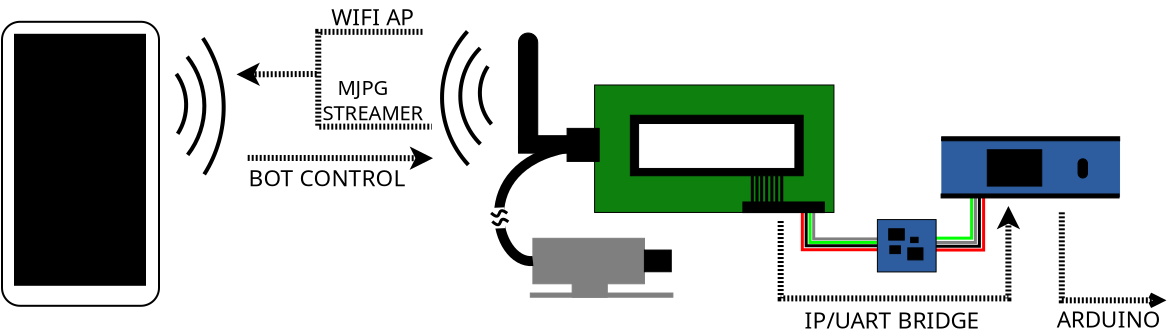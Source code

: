 <?xml version="1.0" encoding="UTF-8"?>
<dia:diagram xmlns:dia="http://www.lysator.liu.se/~alla/dia/">
  <dia:layer name="Background" visible="true" active="true">
    <dia:group>
      <dia:group>
        <dia:object type="Standard - Box" version="0" id="O0">
          <dia:attribute name="obj_pos">
            <dia:point val="5.895,3.934"/>
          </dia:attribute>
          <dia:attribute name="obj_bb">
            <dia:rectangle val="5.845,3.884;13.795,18.184"/>
          </dia:attribute>
          <dia:attribute name="elem_corner">
            <dia:point val="5.895,3.934"/>
          </dia:attribute>
          <dia:attribute name="elem_width">
            <dia:real val="7.85"/>
          </dia:attribute>
          <dia:attribute name="elem_height">
            <dia:real val="14.2"/>
          </dia:attribute>
          <dia:attribute name="border_width">
            <dia:real val="0.1"/>
          </dia:attribute>
          <dia:attribute name="show_background">
            <dia:boolean val="true"/>
          </dia:attribute>
          <dia:attribute name="corner_radius">
            <dia:real val="0.9"/>
          </dia:attribute>
        </dia:object>
        <dia:object type="Standard - Box" version="0" id="O1">
          <dia:attribute name="obj_pos">
            <dia:point val="6.545,4.584"/>
          </dia:attribute>
          <dia:attribute name="obj_bb">
            <dia:rectangle val="6.495,4.534;13.095,17.134"/>
          </dia:attribute>
          <dia:attribute name="elem_corner">
            <dia:point val="6.545,4.584"/>
          </dia:attribute>
          <dia:attribute name="elem_width">
            <dia:real val="6.5"/>
          </dia:attribute>
          <dia:attribute name="elem_height">
            <dia:real val="12.5"/>
          </dia:attribute>
          <dia:attribute name="border_width">
            <dia:real val="0.1"/>
          </dia:attribute>
          <dia:attribute name="inner_color">
            <dia:color val="#000000"/>
          </dia:attribute>
          <dia:attribute name="show_background">
            <dia:boolean val="true"/>
          </dia:attribute>
        </dia:object>
      </dia:group>
      <dia:group>
        <dia:object type="Standard - Arc" version="0" id="O2">
          <dia:attribute name="obj_pos">
            <dia:point val="14.611,6.54"/>
          </dia:attribute>
          <dia:attribute name="obj_bb">
            <dia:rectangle val="14.509,6.437;15.203,9.638"/>
          </dia:attribute>
          <dia:attribute name="conn_endpoints">
            <dia:point val="14.611,6.54"/>
            <dia:point val="14.679,9.536"/>
          </dia:attribute>
          <dia:attribute name="curve_distance">
            <dia:real val="-0.457"/>
          </dia:attribute>
          <dia:attribute name="line_width">
            <dia:real val="0.2"/>
          </dia:attribute>
        </dia:object>
        <dia:object type="Standard - Arc" version="0" id="O3">
          <dia:attribute name="obj_pos">
            <dia:point val="15.154,5.68"/>
          </dia:attribute>
          <dia:attribute name="obj_bb">
            <dia:rectangle val="15.053,5.579;16.114,10.69"/>
          </dia:attribute>
          <dia:attribute name="conn_endpoints">
            <dia:point val="15.154,5.68"/>
            <dia:point val="15.177,10.59"/>
          </dia:attribute>
          <dia:attribute name="curve_distance">
            <dia:real val="-0.848"/>
          </dia:attribute>
          <dia:attribute name="line_width">
            <dia:real val="0.2"/>
          </dia:attribute>
        </dia:object>
        <dia:object type="Standard - Arc" version="0" id="O4">
          <dia:attribute name="obj_pos">
            <dia:point val="15.938,4.752"/>
          </dia:attribute>
          <dia:attribute name="obj_bb">
            <dia:rectangle val="15.837,4.651;17.079,11.664"/>
          </dia:attribute>
          <dia:attribute name="conn_endpoints">
            <dia:point val="15.938,4.752"/>
            <dia:point val="16.006,11.563"/>
          </dia:attribute>
          <dia:attribute name="curve_distance">
            <dia:real val="-1.007"/>
          </dia:attribute>
          <dia:attribute name="line_width">
            <dia:real val="0.2"/>
          </dia:attribute>
        </dia:object>
      </dia:group>
    </dia:group>
    <dia:group>
      <dia:object type="Standard - ZigZagLine" version="1" id="O5">
        <dia:attribute name="obj_pos">
          <dia:point val="46.239,13.538"/>
        </dia:attribute>
        <dia:attribute name="obj_bb">
          <dia:rectangle val="46.164,13.463;49.968,15.04"/>
        </dia:attribute>
        <dia:attribute name="orth_points">
          <dia:point val="46.239,13.538"/>
          <dia:point val="46.297,13.538"/>
          <dia:point val="46.297,14.965"/>
          <dia:point val="49.893,14.965"/>
        </dia:attribute>
        <dia:attribute name="orth_orient">
          <dia:enum val="0"/>
          <dia:enum val="1"/>
          <dia:enum val="0"/>
        </dia:attribute>
        <dia:attribute name="autorouting">
          <dia:boolean val="false"/>
        </dia:attribute>
        <dia:attribute name="line_color">
          <dia:color val="#00ff00"/>
        </dia:attribute>
        <dia:attribute name="line_width">
          <dia:real val="0.15"/>
        </dia:attribute>
      </dia:object>
      <dia:object type="Standard - ZigZagLine" version="1" id="O6">
        <dia:attribute name="obj_pos">
          <dia:point val="45.833,13.131"/>
        </dia:attribute>
        <dia:attribute name="obj_bb">
          <dia:rectangle val="45.758,13.056;49.74,15.207"/>
        </dia:attribute>
        <dia:attribute name="orth_points">
          <dia:point val="45.833,13.131"/>
          <dia:point val="46.104,13.131"/>
          <dia:point val="46.104,15.132"/>
          <dia:point val="49.665,15.132"/>
        </dia:attribute>
        <dia:attribute name="orth_orient">
          <dia:enum val="0"/>
          <dia:enum val="1"/>
          <dia:enum val="0"/>
        </dia:attribute>
        <dia:attribute name="autorouting">
          <dia:boolean val="false"/>
        </dia:attribute>
        <dia:attribute name="line_width">
          <dia:real val="0.15"/>
        </dia:attribute>
      </dia:object>
      <dia:object type="Standard - ZigZagLine" version="1" id="O7">
        <dia:attribute name="obj_pos">
          <dia:point val="45.833,13.131"/>
        </dia:attribute>
        <dia:attribute name="obj_bb">
          <dia:rectangle val="45.758,13.056;49.959,15.406"/>
        </dia:attribute>
        <dia:attribute name="orth_points">
          <dia:point val="45.833,13.131"/>
          <dia:point val="45.911,13.131"/>
          <dia:point val="45.911,15.331"/>
          <dia:point val="49.884,15.331"/>
        </dia:attribute>
        <dia:attribute name="orth_orient">
          <dia:enum val="0"/>
          <dia:enum val="1"/>
          <dia:enum val="0"/>
        </dia:attribute>
        <dia:attribute name="autorouting">
          <dia:boolean val="false"/>
        </dia:attribute>
        <dia:attribute name="line_color">
          <dia:color val="#ff0000"/>
        </dia:attribute>
        <dia:attribute name="line_width">
          <dia:real val="0.15"/>
        </dia:attribute>
      </dia:object>
      <dia:object type="Standard - ZigZagLine" version="1" id="O8">
        <dia:attribute name="obj_pos">
          <dia:point val="45.833,13.131"/>
        </dia:attribute>
        <dia:attribute name="obj_bb">
          <dia:rectangle val="45.758,13.056;49.959,14.866"/>
        </dia:attribute>
        <dia:attribute name="orth_points">
          <dia:point val="45.833,13.131"/>
          <dia:point val="46.48,13.131"/>
          <dia:point val="46.48,14.791"/>
          <dia:point val="49.884,14.791"/>
        </dia:attribute>
        <dia:attribute name="orth_orient">
          <dia:enum val="0"/>
          <dia:enum val="1"/>
          <dia:enum val="0"/>
        </dia:attribute>
        <dia:attribute name="autorouting">
          <dia:boolean val="false"/>
        </dia:attribute>
        <dia:attribute name="line_color">
          <dia:color val="#7f7f7f"/>
        </dia:attribute>
        <dia:attribute name="line_width">
          <dia:real val="0.15"/>
        </dia:attribute>
      </dia:object>
      <dia:object type="Standard - ZigZagLine" version="1" id="O9">
        <dia:attribute name="obj_pos">
          <dia:point val="52.217,14.752"/>
        </dia:attribute>
        <dia:attribute name="obj_bb">
          <dia:rectangle val="52.142,12.453;54.451,14.828"/>
        </dia:attribute>
        <dia:attribute name="orth_points">
          <dia:point val="52.217,14.752"/>
          <dia:point val="54.376,14.752"/>
          <dia:point val="54.376,12.528"/>
        </dia:attribute>
        <dia:attribute name="orth_orient">
          <dia:enum val="0"/>
          <dia:enum val="1"/>
        </dia:attribute>
        <dia:attribute name="autorouting">
          <dia:boolean val="false"/>
        </dia:attribute>
        <dia:attribute name="line_color">
          <dia:color val="#00ff00"/>
        </dia:attribute>
        <dia:attribute name="line_width">
          <dia:real val="0.15"/>
        </dia:attribute>
      </dia:object>
      <dia:object type="Standard - ZigZagLine" version="1" id="O10">
        <dia:attribute name="obj_pos">
          <dia:point val="52.253,14.967"/>
        </dia:attribute>
        <dia:attribute name="obj_bb">
          <dia:rectangle val="52.178,12.474;54.641,15.042"/>
        </dia:attribute>
        <dia:attribute name="orth_points">
          <dia:point val="52.253,14.967"/>
          <dia:point val="54.566,14.967"/>
          <dia:point val="54.566,12.549"/>
        </dia:attribute>
        <dia:attribute name="orth_orient">
          <dia:enum val="0"/>
          <dia:enum val="1"/>
        </dia:attribute>
        <dia:attribute name="autorouting">
          <dia:boolean val="false"/>
        </dia:attribute>
        <dia:attribute name="line_color">
          <dia:color val="#7f7f7f"/>
        </dia:attribute>
        <dia:attribute name="line_width">
          <dia:real val="0.15"/>
        </dia:attribute>
      </dia:object>
      <dia:object type="Standard - ZigZagLine" version="1" id="O11">
        <dia:attribute name="obj_pos">
          <dia:point val="52.263,15.157"/>
        </dia:attribute>
        <dia:attribute name="obj_bb">
          <dia:rectangle val="52.188,12.506;54.84,15.232"/>
        </dia:attribute>
        <dia:attribute name="orth_points">
          <dia:point val="52.263,15.157"/>
          <dia:point val="54.765,15.157"/>
          <dia:point val="54.765,12.581"/>
        </dia:attribute>
        <dia:attribute name="orth_orient">
          <dia:enum val="0"/>
          <dia:enum val="1"/>
        </dia:attribute>
        <dia:attribute name="autorouting">
          <dia:boolean val="false"/>
        </dia:attribute>
        <dia:attribute name="line_width">
          <dia:real val="0.15"/>
        </dia:attribute>
      </dia:object>
      <dia:object type="Standard - ZigZagLine" version="1" id="O12">
        <dia:attribute name="obj_pos">
          <dia:point val="52.274,15.346"/>
        </dia:attribute>
        <dia:attribute name="obj_bb">
          <dia:rectangle val="52.199,12.485;55.051,15.421"/>
        </dia:attribute>
        <dia:attribute name="orth_points">
          <dia:point val="52.274,15.346"/>
          <dia:point val="54.976,15.346"/>
          <dia:point val="54.976,12.56"/>
        </dia:attribute>
        <dia:attribute name="orth_orient">
          <dia:enum val="0"/>
          <dia:enum val="1"/>
        </dia:attribute>
        <dia:attribute name="autorouting">
          <dia:boolean val="false"/>
        </dia:attribute>
        <dia:attribute name="line_color">
          <dia:color val="#ff0000"/>
        </dia:attribute>
        <dia:attribute name="line_width">
          <dia:real val="0.15"/>
        </dia:attribute>
      </dia:object>
      <dia:group>
        <dia:object type="Standard - Box" version="0" id="O13">
          <dia:attribute name="obj_pos">
            <dia:point val="49.665,13.824"/>
          </dia:attribute>
          <dia:attribute name="obj_bb">
            <dia:rectangle val="49.64,13.799;52.626,16.466"/>
          </dia:attribute>
          <dia:attribute name="elem_corner">
            <dia:point val="49.665,13.824"/>
          </dia:attribute>
          <dia:attribute name="elem_width">
            <dia:real val="2.935"/>
          </dia:attribute>
          <dia:attribute name="elem_height">
            <dia:real val="2.617"/>
          </dia:attribute>
          <dia:attribute name="border_width">
            <dia:real val="0.05"/>
          </dia:attribute>
          <dia:attribute name="inner_color">
            <dia:color val="#2d5d9e"/>
          </dia:attribute>
          <dia:attribute name="show_background">
            <dia:boolean val="true"/>
          </dia:attribute>
        </dia:object>
        <dia:object type="Standard - Box" version="0" id="O14">
          <dia:attribute name="obj_pos">
            <dia:point val="50.231,14.283"/>
          </dia:attribute>
          <dia:attribute name="obj_bb">
            <dia:rectangle val="50.206,14.258;51.034,14.874"/>
          </dia:attribute>
          <dia:attribute name="elem_corner">
            <dia:point val="50.231,14.283"/>
          </dia:attribute>
          <dia:attribute name="elem_width">
            <dia:real val="0.778"/>
          </dia:attribute>
          <dia:attribute name="elem_height">
            <dia:real val="0.566"/>
          </dia:attribute>
          <dia:attribute name="border_width">
            <dia:real val="0.05"/>
          </dia:attribute>
          <dia:attribute name="inner_color">
            <dia:color val="#000000"/>
          </dia:attribute>
          <dia:attribute name="show_background">
            <dia:boolean val="true"/>
          </dia:attribute>
        </dia:object>
        <dia:object type="Standard - Box" version="0" id="O15">
          <dia:attribute name="obj_pos">
            <dia:point val="50.288,15.136"/>
          </dia:attribute>
          <dia:attribute name="obj_bb">
            <dia:rectangle val="50.263,15.111;50.844,15.55"/>
          </dia:attribute>
          <dia:attribute name="elem_corner">
            <dia:point val="50.288,15.136"/>
          </dia:attribute>
          <dia:attribute name="elem_width">
            <dia:real val="0.53"/>
          </dia:attribute>
          <dia:attribute name="elem_height">
            <dia:real val="0.389"/>
          </dia:attribute>
          <dia:attribute name="border_width">
            <dia:real val="0.05"/>
          </dia:attribute>
          <dia:attribute name="inner_color">
            <dia:color val="#000000"/>
          </dia:attribute>
          <dia:attribute name="show_background">
            <dia:boolean val="true"/>
          </dia:attribute>
        </dia:object>
        <dia:object type="Standard - Box" version="0" id="O16">
          <dia:attribute name="obj_pos">
            <dia:point val="51.328,14.708"/>
          </dia:attribute>
          <dia:attribute name="obj_bb">
            <dia:rectangle val="51.303,14.683;51.724,14.998"/>
          </dia:attribute>
          <dia:attribute name="elem_corner">
            <dia:point val="51.328,14.708"/>
          </dia:attribute>
          <dia:attribute name="elem_width">
            <dia:real val="0.372"/>
          </dia:attribute>
          <dia:attribute name="elem_height">
            <dia:real val="0.265"/>
          </dia:attribute>
          <dia:attribute name="border_width">
            <dia:real val="0.05"/>
          </dia:attribute>
          <dia:attribute name="inner_color">
            <dia:color val="#000000"/>
          </dia:attribute>
          <dia:attribute name="show_background">
            <dia:boolean val="true"/>
          </dia:attribute>
        </dia:object>
        <dia:object type="Standard - Box" version="0" id="O17">
          <dia:attribute name="obj_pos">
            <dia:point val="51.186,15.238"/>
          </dia:attribute>
          <dia:attribute name="obj_bb">
            <dia:rectangle val="51.161,15.213;51.968,15.864"/>
          </dia:attribute>
          <dia:attribute name="elem_corner">
            <dia:point val="51.186,15.238"/>
          </dia:attribute>
          <dia:attribute name="elem_width">
            <dia:real val="0.757"/>
          </dia:attribute>
          <dia:attribute name="elem_height">
            <dia:real val="0.601"/>
          </dia:attribute>
          <dia:attribute name="border_width">
            <dia:real val="0.05"/>
          </dia:attribute>
          <dia:attribute name="inner_color">
            <dia:color val="#000000"/>
          </dia:attribute>
          <dia:attribute name="show_background">
            <dia:boolean val="true"/>
          </dia:attribute>
        </dia:object>
      </dia:group>
    </dia:group>
    <dia:group>
      <dia:object type="Standard - Box" version="0" id="O18">
        <dia:attribute name="obj_pos">
          <dia:point val="52.889,9.813"/>
        </dia:attribute>
        <dia:attribute name="obj_bb">
          <dia:rectangle val="52.864,9.788;61.797,12.691"/>
        </dia:attribute>
        <dia:attribute name="elem_corner">
          <dia:point val="52.889,9.813"/>
        </dia:attribute>
        <dia:attribute name="elem_width">
          <dia:real val="8.883"/>
        </dia:attribute>
        <dia:attribute name="elem_height">
          <dia:real val="2.853"/>
        </dia:attribute>
        <dia:attribute name="border_width">
          <dia:real val="0.05"/>
        </dia:attribute>
        <dia:attribute name="border_color">
          <dia:color val="#2d5d9e"/>
        </dia:attribute>
        <dia:attribute name="inner_color">
          <dia:color val="#2d5d9e"/>
        </dia:attribute>
        <dia:attribute name="show_background">
          <dia:boolean val="true"/>
        </dia:attribute>
      </dia:object>
      <dia:object type="Standard - Box" version="0" id="O19">
        <dia:attribute name="obj_pos">
          <dia:point val="55.159,10.332"/>
        </dia:attribute>
        <dia:attribute name="obj_bb">
          <dia:rectangle val="55.134,10.307;57.907,12.173"/>
        </dia:attribute>
        <dia:attribute name="elem_corner">
          <dia:point val="55.159,10.332"/>
        </dia:attribute>
        <dia:attribute name="elem_width">
          <dia:real val="2.723"/>
        </dia:attribute>
        <dia:attribute name="elem_height">
          <dia:real val="1.816"/>
        </dia:attribute>
        <dia:attribute name="border_width">
          <dia:real val="0.05"/>
        </dia:attribute>
        <dia:attribute name="inner_color">
          <dia:color val="#000000"/>
        </dia:attribute>
        <dia:attribute name="show_background">
          <dia:boolean val="true"/>
        </dia:attribute>
      </dia:object>
      <dia:object type="Standard - Box" version="0" id="O20">
        <dia:attribute name="obj_pos">
          <dia:point val="59.697,10.786"/>
        </dia:attribute>
        <dia:attribute name="obj_bb">
          <dia:rectangle val="59.672,10.761;60.195,11.77"/>
        </dia:attribute>
        <dia:attribute name="elem_corner">
          <dia:point val="59.697,10.786"/>
        </dia:attribute>
        <dia:attribute name="elem_width">
          <dia:real val="0.472"/>
        </dia:attribute>
        <dia:attribute name="elem_height">
          <dia:real val="0.959"/>
        </dia:attribute>
        <dia:attribute name="border_width">
          <dia:real val="0.05"/>
        </dia:attribute>
        <dia:attribute name="inner_color">
          <dia:color val="#000000"/>
        </dia:attribute>
        <dia:attribute name="show_background">
          <dia:boolean val="true"/>
        </dia:attribute>
        <dia:attribute name="corner_radius">
          <dia:real val="1"/>
        </dia:attribute>
      </dia:object>
      <dia:object type="Standard - Box" version="0" id="O21">
        <dia:attribute name="obj_pos">
          <dia:point val="52.878,9.684"/>
        </dia:attribute>
        <dia:attribute name="obj_bb">
          <dia:rectangle val="52.853,9.659;61.803,9.908"/>
        </dia:attribute>
        <dia:attribute name="elem_corner">
          <dia:point val="52.878,9.684"/>
        </dia:attribute>
        <dia:attribute name="elem_width">
          <dia:real val="8.9"/>
        </dia:attribute>
        <dia:attribute name="elem_height">
          <dia:real val="0.199"/>
        </dia:attribute>
        <dia:attribute name="border_width">
          <dia:real val="0.05"/>
        </dia:attribute>
        <dia:attribute name="inner_color">
          <dia:color val="#000000"/>
        </dia:attribute>
        <dia:attribute name="show_background">
          <dia:boolean val="true"/>
        </dia:attribute>
      </dia:object>
      <dia:object type="Standard - Box" version="0" id="O22">
        <dia:attribute name="obj_pos">
          <dia:point val="52.85,12.543"/>
        </dia:attribute>
        <dia:attribute name="obj_bb">
          <dia:rectangle val="52.825,12.518;61.775,12.767"/>
        </dia:attribute>
        <dia:attribute name="elem_corner">
          <dia:point val="52.85,12.543"/>
        </dia:attribute>
        <dia:attribute name="elem_width">
          <dia:real val="8.9"/>
        </dia:attribute>
        <dia:attribute name="elem_height">
          <dia:real val="0.199"/>
        </dia:attribute>
        <dia:attribute name="border_width">
          <dia:real val="0.05"/>
        </dia:attribute>
        <dia:attribute name="inner_color">
          <dia:color val="#000000"/>
        </dia:attribute>
        <dia:attribute name="show_background">
          <dia:boolean val="true"/>
        </dia:attribute>
      </dia:object>
    </dia:group>
    <dia:group>
      <dia:object type="Standard - Arc" version="0" id="O23">
        <dia:attribute name="obj_pos">
          <dia:point val="30.191,6.16"/>
        </dia:attribute>
        <dia:attribute name="obj_bb">
          <dia:rectangle val="29.688,6.054;30.475,9.16"/>
        </dia:attribute>
        <dia:attribute name="conn_endpoints">
          <dia:point val="30.191,6.16"/>
          <dia:point val="30.369,9.054"/>
        </dia:attribute>
        <dia:attribute name="curve_distance">
          <dia:real val="0.488"/>
        </dia:attribute>
        <dia:attribute name="line_width">
          <dia:real val="0.2"/>
        </dia:attribute>
      </dia:object>
      <dia:object type="Standard - Arc" version="0" id="O24">
        <dia:attribute name="obj_pos">
          <dia:point val="29.804,5.249"/>
        </dia:attribute>
        <dia:attribute name="obj_bb">
          <dia:rectangle val="28.71,5.149;29.916,10.148"/>
        </dia:attribute>
        <dia:attribute name="conn_endpoints">
          <dia:point val="29.804,5.249"/>
          <dia:point val="29.816,10.048"/>
        </dia:attribute>
        <dia:attribute name="curve_distance">
          <dia:real val="1"/>
        </dia:attribute>
        <dia:attribute name="line_width">
          <dia:real val="0.2"/>
        </dia:attribute>
      </dia:object>
      <dia:object type="Standard - Arc" version="0" id="O25">
        <dia:attribute name="obj_pos">
          <dia:point val="29.167,4.414"/>
        </dia:attribute>
        <dia:attribute name="obj_bb">
          <dia:rectangle val="27.797,4.314;29.312,11.188"/>
        </dia:attribute>
        <dia:attribute name="conn_endpoints">
          <dia:point val="29.167,4.414"/>
          <dia:point val="29.212,11.088"/>
        </dia:attribute>
        <dia:attribute name="curve_distance">
          <dia:real val="1.292"/>
        </dia:attribute>
        <dia:attribute name="line_width">
          <dia:real val="0.2"/>
        </dia:attribute>
      </dia:object>
    </dia:group>
    <dia:object type="Standard - Text" version="1" id="O26">
      <dia:attribute name="obj_pos">
        <dia:point val="46.022,19.275"/>
      </dia:attribute>
      <dia:attribute name="obj_bb">
        <dia:rectangle val="46.022,18.225;55.117,19.542"/>
      </dia:attribute>
      <dia:attribute name="text">
        <dia:composite type="text">
          <dia:attribute name="string">
            <dia:string>#IP/UART BRIDGE#</dia:string>
          </dia:attribute>
          <dia:attribute name="font">
            <dia:font family="sans" style="0" name="Helvetica"/>
          </dia:attribute>
          <dia:attribute name="height">
            <dia:real val="1.411"/>
          </dia:attribute>
          <dia:attribute name="pos">
            <dia:point val="46.022,19.275"/>
          </dia:attribute>
          <dia:attribute name="color">
            <dia:color val="#000000"/>
          </dia:attribute>
          <dia:attribute name="alignment">
            <dia:enum val="0"/>
          </dia:attribute>
        </dia:composite>
      </dia:attribute>
      <dia:attribute name="valign">
        <dia:enum val="3"/>
      </dia:attribute>
    </dia:object>
    <dia:object type="Standard - ZigZagLine" version="1" id="O27">
      <dia:attribute name="obj_pos">
        <dia:point val="44.828,13.896"/>
      </dia:attribute>
      <dia:attribute name="obj_bb">
        <dia:rectangle val="44.678,12.809;56.8,17.914"/>
      </dia:attribute>
      <dia:attribute name="orth_points">
        <dia:point val="44.828,13.896"/>
        <dia:point val="44.828,17.764"/>
        <dia:point val="56.215,17.764"/>
        <dia:point val="56.215,13.144"/>
      </dia:attribute>
      <dia:attribute name="orth_orient">
        <dia:enum val="1"/>
        <dia:enum val="0"/>
        <dia:enum val="1"/>
      </dia:attribute>
      <dia:attribute name="autorouting">
        <dia:boolean val="false"/>
      </dia:attribute>
      <dia:attribute name="line_width">
        <dia:real val="0.3"/>
      </dia:attribute>
      <dia:attribute name="line_style">
        <dia:enum val="1"/>
      </dia:attribute>
      <dia:attribute name="end_arrow">
        <dia:enum val="22"/>
      </dia:attribute>
      <dia:attribute name="end_arrow_length">
        <dia:real val="0.5"/>
      </dia:attribute>
      <dia:attribute name="end_arrow_width">
        <dia:real val="0.5"/>
      </dia:attribute>
      <dia:attribute name="dashlength">
        <dia:real val="0.1"/>
      </dia:attribute>
    </dia:object>
    <dia:object type="Standard - Text" version="1" id="O28">
      <dia:attribute name="obj_pos">
        <dia:point val="21.914,7.593"/>
      </dia:attribute>
      <dia:attribute name="obj_bb">
        <dia:rectangle val="21.914,6.65;27.756,9.099"/>
      </dia:attribute>
      <dia:attribute name="text">
        <dia:composite type="text">
          <dia:attribute name="string">
            <dia:string>#   MJPG
STREAMER #</dia:string>
          </dia:attribute>
          <dia:attribute name="font">
            <dia:font family="sans" style="0" name="Helvetica"/>
          </dia:attribute>
          <dia:attribute name="height">
            <dia:real val="1.266"/>
          </dia:attribute>
          <dia:attribute name="pos">
            <dia:point val="21.914,7.593"/>
          </dia:attribute>
          <dia:attribute name="color">
            <dia:color val="#000000"/>
          </dia:attribute>
          <dia:attribute name="alignment">
            <dia:enum val="0"/>
          </dia:attribute>
        </dia:composite>
      </dia:attribute>
      <dia:attribute name="valign">
        <dia:enum val="3"/>
      </dia:attribute>
    </dia:object>
    <dia:object type="Standard - Text" version="1" id="O29">
      <dia:attribute name="obj_pos">
        <dia:point val="55.033,3.315"/>
      </dia:attribute>
      <dia:attribute name="obj_bb">
        <dia:rectangle val="55.033,2.72;55.033,3.467"/>
      </dia:attribute>
      <dia:attribute name="text">
        <dia:composite type="text">
          <dia:attribute name="string">
            <dia:string>##</dia:string>
          </dia:attribute>
          <dia:attribute name="font">
            <dia:font family="sans" style="0" name="Helvetica"/>
          </dia:attribute>
          <dia:attribute name="height">
            <dia:real val="0.8"/>
          </dia:attribute>
          <dia:attribute name="pos">
            <dia:point val="55.033,3.315"/>
          </dia:attribute>
          <dia:attribute name="color">
            <dia:color val="#000000"/>
          </dia:attribute>
          <dia:attribute name="alignment">
            <dia:enum val="0"/>
          </dia:attribute>
        </dia:composite>
      </dia:attribute>
      <dia:attribute name="valign">
        <dia:enum val="3"/>
      </dia:attribute>
    </dia:object>
    <dia:object type="Standard - Line" version="0" id="O30">
      <dia:attribute name="obj_pos">
        <dia:point val="18.18,10.741"/>
      </dia:attribute>
      <dia:attribute name="obj_bb">
        <dia:rectangle val="18.03,10.168;27.781,11.339"/>
      </dia:attribute>
      <dia:attribute name="conn_endpoints">
        <dia:point val="18.18,10.741"/>
        <dia:point val="27.446,10.755"/>
      </dia:attribute>
      <dia:attribute name="numcp">
        <dia:int val="1"/>
      </dia:attribute>
      <dia:attribute name="line_width">
        <dia:real val="0.3"/>
      </dia:attribute>
      <dia:attribute name="line_style">
        <dia:enum val="1"/>
      </dia:attribute>
      <dia:attribute name="end_arrow">
        <dia:enum val="22"/>
      </dia:attribute>
      <dia:attribute name="end_arrow_length">
        <dia:real val="0.5"/>
      </dia:attribute>
      <dia:attribute name="end_arrow_width">
        <dia:real val="0.5"/>
      </dia:attribute>
      <dia:attribute name="dashlength">
        <dia:real val="0.1"/>
      </dia:attribute>
    </dia:object>
    <dia:object type="Standard - Text" version="1" id="O31">
      <dia:attribute name="obj_pos">
        <dia:point val="18.224,12.157"/>
      </dia:attribute>
      <dia:attribute name="obj_bb">
        <dia:rectangle val="18.224,11.107;26.429,12.424"/>
      </dia:attribute>
      <dia:attribute name="text">
        <dia:composite type="text">
          <dia:attribute name="string">
            <dia:string>#BOT CONTROL#</dia:string>
          </dia:attribute>
          <dia:attribute name="font">
            <dia:font family="sans" style="0" name="Helvetica"/>
          </dia:attribute>
          <dia:attribute name="height">
            <dia:real val="1.411"/>
          </dia:attribute>
          <dia:attribute name="pos">
            <dia:point val="18.224,12.157"/>
          </dia:attribute>
          <dia:attribute name="color">
            <dia:color val="#000000"/>
          </dia:attribute>
          <dia:attribute name="alignment">
            <dia:enum val="0"/>
          </dia:attribute>
        </dia:composite>
      </dia:attribute>
      <dia:attribute name="valign">
        <dia:enum val="3"/>
      </dia:attribute>
    </dia:object>
    <dia:object type="Standard - Text" version="1" id="O32">
      <dia:attribute name="obj_pos">
        <dia:point val="22.362,4.102"/>
      </dia:attribute>
      <dia:attribute name="obj_bb">
        <dia:rectangle val="22.362,3.052;26.964,4.37"/>
      </dia:attribute>
      <dia:attribute name="text">
        <dia:composite type="text">
          <dia:attribute name="string">
            <dia:string>#WIFI AP #</dia:string>
          </dia:attribute>
          <dia:attribute name="font">
            <dia:font family="sans" style="0" name="Helvetica"/>
          </dia:attribute>
          <dia:attribute name="height">
            <dia:real val="1.411"/>
          </dia:attribute>
          <dia:attribute name="pos">
            <dia:point val="22.362,4.102"/>
          </dia:attribute>
          <dia:attribute name="color">
            <dia:color val="#000000"/>
          </dia:attribute>
          <dia:attribute name="alignment">
            <dia:enum val="0"/>
          </dia:attribute>
        </dia:composite>
      </dia:attribute>
      <dia:attribute name="valign">
        <dia:enum val="3"/>
      </dia:attribute>
    </dia:object>
    <dia:object type="Standard - Line" version="0" id="O33">
      <dia:attribute name="obj_pos">
        <dia:point val="17.62,6.564"/>
      </dia:attribute>
      <dia:attribute name="obj_bb">
        <dia:rectangle val="17.469,5.973;21.797,7.143"/>
      </dia:attribute>
      <dia:attribute name="conn_endpoints">
        <dia:point val="17.62,6.564"/>
        <dia:point val="21.646,6.544"/>
      </dia:attribute>
      <dia:attribute name="numcp">
        <dia:int val="1"/>
      </dia:attribute>
      <dia:attribute name="line_width">
        <dia:real val="0.3"/>
      </dia:attribute>
      <dia:attribute name="line_style">
        <dia:enum val="1"/>
      </dia:attribute>
      <dia:attribute name="start_arrow">
        <dia:enum val="22"/>
      </dia:attribute>
      <dia:attribute name="start_arrow_length">
        <dia:real val="0.5"/>
      </dia:attribute>
      <dia:attribute name="start_arrow_width">
        <dia:real val="0.5"/>
      </dia:attribute>
      <dia:attribute name="dashlength">
        <dia:real val="0.1"/>
      </dia:attribute>
    </dia:object>
    <dia:object type="Standard - ZigZagLine" version="1" id="O34">
      <dia:attribute name="obj_pos">
        <dia:point val="26.919,4.438"/>
      </dia:attribute>
      <dia:attribute name="obj_bb">
        <dia:rectangle val="21.558,4.288;27.543,9.326"/>
      </dia:attribute>
      <dia:attribute name="orth_points">
        <dia:point val="26.919,4.438"/>
        <dia:point val="21.708,4.438"/>
        <dia:point val="21.708,9.176"/>
        <dia:point val="27.393,9.176"/>
      </dia:attribute>
      <dia:attribute name="orth_orient">
        <dia:enum val="0"/>
        <dia:enum val="1"/>
        <dia:enum val="0"/>
      </dia:attribute>
      <dia:attribute name="autorouting">
        <dia:boolean val="false"/>
      </dia:attribute>
      <dia:attribute name="line_width">
        <dia:real val="0.3"/>
      </dia:attribute>
      <dia:attribute name="line_style">
        <dia:enum val="1"/>
      </dia:attribute>
      <dia:attribute name="dashlength">
        <dia:real val="0.1"/>
      </dia:attribute>
    </dia:object>
    <dia:object type="Standard - ZigZagLine" version="1" id="O35">
      <dia:attribute name="obj_pos">
        <dia:point val="58.885,13.461"/>
      </dia:attribute>
      <dia:attribute name="obj_bb">
        <dia:rectangle val="58.735,13.311;64.453,18.354"/>
      </dia:attribute>
      <dia:attribute name="orth_points">
        <dia:point val="58.885,13.461"/>
        <dia:point val="58.885,17.861"/>
        <dia:point val="64.118,17.861"/>
      </dia:attribute>
      <dia:attribute name="orth_orient">
        <dia:enum val="1"/>
        <dia:enum val="0"/>
      </dia:attribute>
      <dia:attribute name="autorouting">
        <dia:boolean val="false"/>
      </dia:attribute>
      <dia:attribute name="line_width">
        <dia:real val="0.3"/>
      </dia:attribute>
      <dia:attribute name="line_style">
        <dia:enum val="1"/>
      </dia:attribute>
      <dia:attribute name="end_arrow">
        <dia:enum val="1"/>
      </dia:attribute>
      <dia:attribute name="end_arrow_length">
        <dia:real val="0.5"/>
      </dia:attribute>
      <dia:attribute name="end_arrow_width">
        <dia:real val="0.5"/>
      </dia:attribute>
      <dia:attribute name="dashlength">
        <dia:real val="0.1"/>
      </dia:attribute>
    </dia:object>
    <dia:object type="Standard - Text" version="1" id="O36">
      <dia:attribute name="obj_pos">
        <dia:point val="58.63,19.221"/>
      </dia:attribute>
      <dia:attribute name="obj_bb">
        <dia:rectangle val="58.63,18.171;64.309,19.488"/>
      </dia:attribute>
      <dia:attribute name="text">
        <dia:composite type="text">
          <dia:attribute name="string">
            <dia:string>#ARDUINO #</dia:string>
          </dia:attribute>
          <dia:attribute name="font">
            <dia:font family="sans" style="0" name="Helvetica"/>
          </dia:attribute>
          <dia:attribute name="height">
            <dia:real val="1.411"/>
          </dia:attribute>
          <dia:attribute name="pos">
            <dia:point val="58.63,19.221"/>
          </dia:attribute>
          <dia:attribute name="color">
            <dia:color val="#000000"/>
          </dia:attribute>
          <dia:attribute name="alignment">
            <dia:enum val="0"/>
          </dia:attribute>
        </dia:composite>
      </dia:attribute>
      <dia:attribute name="valign">
        <dia:enum val="3"/>
      </dia:attribute>
    </dia:object>
    <dia:group>
      <dia:group>
        <dia:object type="Standard - Box" version="0" id="O37">
          <dia:attribute name="obj_pos">
            <dia:point val="35.525,7.094"/>
          </dia:attribute>
          <dia:attribute name="obj_bb">
            <dia:rectangle val="35.5,7.069;47.516,13.492"/>
          </dia:attribute>
          <dia:attribute name="elem_corner">
            <dia:point val="35.525,7.094"/>
          </dia:attribute>
          <dia:attribute name="elem_width">
            <dia:real val="11.967"/>
          </dia:attribute>
          <dia:attribute name="elem_height">
            <dia:real val="6.373"/>
          </dia:attribute>
          <dia:attribute name="border_width">
            <dia:real val="0.05"/>
          </dia:attribute>
          <dia:attribute name="inner_color">
            <dia:color val="#0e800e"/>
          </dia:attribute>
          <dia:attribute name="show_background">
            <dia:boolean val="true"/>
          </dia:attribute>
        </dia:object>
        <dia:object type="Standard - Box" version="0" id="O38">
          <dia:attribute name="obj_pos">
            <dia:point val="37.313,8.607"/>
          </dia:attribute>
          <dia:attribute name="obj_bb">
            <dia:rectangle val="37.288,8.582;45.978,11.656"/>
          </dia:attribute>
          <dia:attribute name="elem_corner">
            <dia:point val="37.313,8.607"/>
          </dia:attribute>
          <dia:attribute name="elem_width">
            <dia:real val="8.64"/>
          </dia:attribute>
          <dia:attribute name="elem_height">
            <dia:real val="3.024"/>
          </dia:attribute>
          <dia:attribute name="border_width">
            <dia:real val="0.05"/>
          </dia:attribute>
          <dia:attribute name="inner_color">
            <dia:color val="#000000"/>
          </dia:attribute>
          <dia:attribute name="show_background">
            <dia:boolean val="true"/>
          </dia:attribute>
        </dia:object>
        <dia:object type="Standard - Box" version="0" id="O39">
          <dia:attribute name="obj_pos">
            <dia:point val="37.725,9.02"/>
          </dia:attribute>
          <dia:attribute name="obj_bb">
            <dia:rectangle val="37.7,8.995;45.565,11.291"/>
          </dia:attribute>
          <dia:attribute name="elem_corner">
            <dia:point val="37.725,9.02"/>
          </dia:attribute>
          <dia:attribute name="elem_width">
            <dia:real val="7.815"/>
          </dia:attribute>
          <dia:attribute name="elem_height">
            <dia:real val="2.247"/>
          </dia:attribute>
          <dia:attribute name="border_width">
            <dia:real val="0.05"/>
          </dia:attribute>
          <dia:attribute name="show_background">
            <dia:boolean val="true"/>
          </dia:attribute>
        </dia:object>
        <dia:object type="Standard - Box" version="0" id="O40">
          <dia:attribute name="obj_pos">
            <dia:point val="34.149,9.263"/>
          </dia:attribute>
          <dia:attribute name="obj_bb">
            <dia:rectangle val="34.124,9.238;35.779,10.939"/>
          </dia:attribute>
          <dia:attribute name="elem_corner">
            <dia:point val="34.149,9.263"/>
          </dia:attribute>
          <dia:attribute name="elem_width">
            <dia:real val="1.605"/>
          </dia:attribute>
          <dia:attribute name="elem_height">
            <dia:real val="1.651"/>
          </dia:attribute>
          <dia:attribute name="border_width">
            <dia:real val="0.05"/>
          </dia:attribute>
          <dia:attribute name="inner_color">
            <dia:color val="#000000"/>
          </dia:attribute>
          <dia:attribute name="show_background">
            <dia:boolean val="true"/>
          </dia:attribute>
        </dia:object>
        <dia:object type="Standard - Box" version="0" id="O41">
          <dia:attribute name="obj_pos">
            <dia:point val="31.719,9.63"/>
          </dia:attribute>
          <dia:attribute name="obj_bb">
            <dia:rectangle val="31.694,9.605;34.266,10.526"/>
          </dia:attribute>
          <dia:attribute name="elem_corner">
            <dia:point val="31.719,9.63"/>
          </dia:attribute>
          <dia:attribute name="elem_width">
            <dia:real val="2.522"/>
          </dia:attribute>
          <dia:attribute name="elem_height">
            <dia:real val="0.871"/>
          </dia:attribute>
          <dia:attribute name="border_width">
            <dia:real val="0.05"/>
          </dia:attribute>
          <dia:attribute name="inner_color">
            <dia:color val="#000000"/>
          </dia:attribute>
          <dia:attribute name="show_background">
            <dia:boolean val="true"/>
          </dia:attribute>
        </dia:object>
        <dia:object type="Standard - Box" version="0" id="O42">
          <dia:attribute name="obj_pos">
            <dia:point val="31.719,4.495"/>
          </dia:attribute>
          <dia:attribute name="obj_bb">
            <dia:rectangle val="31.694,4.47;32.707,10.343"/>
          </dia:attribute>
          <dia:attribute name="elem_corner">
            <dia:point val="31.719,4.495"/>
          </dia:attribute>
          <dia:attribute name="elem_width">
            <dia:real val="0.963"/>
          </dia:attribute>
          <dia:attribute name="elem_height">
            <dia:real val="5.823"/>
          </dia:attribute>
          <dia:attribute name="border_width">
            <dia:real val="0.05"/>
          </dia:attribute>
          <dia:attribute name="inner_color">
            <dia:color val="#000000"/>
          </dia:attribute>
          <dia:attribute name="show_background">
            <dia:boolean val="true"/>
          </dia:attribute>
          <dia:attribute name="corner_radius">
            <dia:real val="1"/>
          </dia:attribute>
        </dia:object>
        <dia:object type="Standard - Box" version="0" id="O43">
          <dia:attribute name="obj_pos">
            <dia:point val="42.94,12.944"/>
          </dia:attribute>
          <dia:attribute name="obj_bb">
            <dia:rectangle val="42.914,12.919;47.036,13.5"/>
          </dia:attribute>
          <dia:attribute name="elem_corner">
            <dia:point val="42.94,12.944"/>
          </dia:attribute>
          <dia:attribute name="elem_width">
            <dia:real val="4.071"/>
          </dia:attribute>
          <dia:attribute name="elem_height">
            <dia:real val="0.531"/>
          </dia:attribute>
          <dia:attribute name="border_width">
            <dia:real val="0.05"/>
          </dia:attribute>
          <dia:attribute name="inner_color">
            <dia:color val="#000000"/>
          </dia:attribute>
          <dia:attribute name="show_background">
            <dia:boolean val="true"/>
          </dia:attribute>
        </dia:object>
        <dia:object type="Standard - Box" version="0" id="O44">
          <dia:attribute name="obj_pos">
            <dia:point val="32.44,14.76"/>
          </dia:attribute>
          <dia:attribute name="obj_bb">
            <dia:rectangle val="32.415,14.735;38.043,17.057"/>
          </dia:attribute>
          <dia:attribute name="elem_corner">
            <dia:point val="32.44,14.76"/>
          </dia:attribute>
          <dia:attribute name="elem_width">
            <dia:real val="5.578"/>
          </dia:attribute>
          <dia:attribute name="elem_height">
            <dia:real val="2.273"/>
          </dia:attribute>
          <dia:attribute name="border_width">
            <dia:real val="0.05"/>
          </dia:attribute>
          <dia:attribute name="border_color">
            <dia:color val="#7f7f7f"/>
          </dia:attribute>
          <dia:attribute name="inner_color">
            <dia:color val="#7f7f7f"/>
          </dia:attribute>
          <dia:attribute name="show_background">
            <dia:boolean val="true"/>
          </dia:attribute>
        </dia:object>
        <dia:object type="Standard - Box" version="0" id="O45">
          <dia:attribute name="obj_pos">
            <dia:point val="38.015,15.347"/>
          </dia:attribute>
          <dia:attribute name="obj_bb">
            <dia:rectangle val="37.99,15.322;39.383,16.457"/>
          </dia:attribute>
          <dia:attribute name="elem_corner">
            <dia:point val="38.015,15.347"/>
          </dia:attribute>
          <dia:attribute name="elem_width">
            <dia:real val="1.343"/>
          </dia:attribute>
          <dia:attribute name="elem_height">
            <dia:real val="1.085"/>
          </dia:attribute>
          <dia:attribute name="border_width">
            <dia:real val="0.05"/>
          </dia:attribute>
          <dia:attribute name="inner_color">
            <dia:color val="#000000"/>
          </dia:attribute>
          <dia:attribute name="show_background">
            <dia:boolean val="true"/>
          </dia:attribute>
        </dia:object>
        <dia:object type="Standard - Box" version="0" id="O46">
          <dia:attribute name="obj_pos">
            <dia:point val="34.403,16.671"/>
          </dia:attribute>
          <dia:attribute name="obj_bb">
            <dia:rectangle val="34.378,16.646;36.184,17.729"/>
          </dia:attribute>
          <dia:attribute name="elem_corner">
            <dia:point val="34.403,16.671"/>
          </dia:attribute>
          <dia:attribute name="elem_width">
            <dia:real val="1.756"/>
          </dia:attribute>
          <dia:attribute name="elem_height">
            <dia:real val="1.033"/>
          </dia:attribute>
          <dia:attribute name="border_width">
            <dia:real val="0.05"/>
          </dia:attribute>
          <dia:attribute name="border_color">
            <dia:color val="#7f7f7f"/>
          </dia:attribute>
          <dia:attribute name="inner_color">
            <dia:color val="#7f7f7f"/>
          </dia:attribute>
          <dia:attribute name="show_background">
            <dia:boolean val="true"/>
          </dia:attribute>
        </dia:object>
        <dia:object type="Standard - Box" version="0" id="O47">
          <dia:attribute name="obj_pos">
            <dia:point val="32.311,17.497"/>
          </dia:attribute>
          <dia:attribute name="obj_bb">
            <dia:rectangle val="32.286,17.472;39.463,17.729"/>
          </dia:attribute>
          <dia:attribute name="elem_corner">
            <dia:point val="32.311,17.497"/>
          </dia:attribute>
          <dia:attribute name="elem_width">
            <dia:real val="7.128"/>
          </dia:attribute>
          <dia:attribute name="elem_height">
            <dia:real val="0.207"/>
          </dia:attribute>
          <dia:attribute name="border_width">
            <dia:real val="0.05"/>
          </dia:attribute>
          <dia:attribute name="border_color">
            <dia:color val="#7f7f7f"/>
          </dia:attribute>
          <dia:attribute name="inner_color">
            <dia:color val="#7f7f7f"/>
          </dia:attribute>
          <dia:attribute name="show_background">
            <dia:boolean val="true"/>
          </dia:attribute>
        </dia:object>
        <dia:object type="Standard - BezierLine" version="0" id="O48">
          <dia:attribute name="obj_pos">
            <dia:point val="32.44,15.896"/>
          </dia:attribute>
          <dia:attribute name="obj_bb">
            <dia:rectangle val="30.495,9.953;34.416,16.169"/>
          </dia:attribute>
          <dia:attribute name="bez_points">
            <dia:point val="32.44,15.896"/>
            <dia:point val="30.561,16.076"/>
            <dia:point val="30.071,11.014"/>
            <dia:point val="34.952,10.089"/>
          </dia:attribute>
          <dia:attribute name="corner_types">
            <dia:enum val="0"/>
            <dia:enum val="0"/>
          </dia:attribute>
          <dia:attribute name="line_width">
            <dia:real val="0.5"/>
          </dia:attribute>
          <dia:connections>
            <dia:connection handle="0" to="O44" connection="3"/>
            <dia:connection handle="3" to="O40" connection="8"/>
          </dia:connections>
        </dia:object>
        <dia:object type="Standard - Line" version="0" id="O49">
          <dia:attribute name="obj_pos">
            <dia:point val="30.71,14.266"/>
          </dia:attribute>
          <dia:attribute name="obj_bb">
            <dia:rectangle val="30.3,12.862;31.075,14.631"/>
          </dia:attribute>
          <dia:attribute name="conn_endpoints">
            <dia:point val="30.71,14.266"/>
            <dia:point val="30.665,13.227"/>
          </dia:attribute>
          <dia:attribute name="numcp">
            <dia:int val="1"/>
          </dia:attribute>
          <dia:attribute name="line_color">
            <dia:color val="#ffffff"/>
          </dia:attribute>
          <dia:attribute name="line_width">
            <dia:real val="0.7"/>
          </dia:attribute>
        </dia:object>
        <dia:object type="Standard - BezierLine" version="0" id="O50">
          <dia:attribute name="obj_pos">
            <dia:point val="30.351,13.492"/>
          </dia:attribute>
          <dia:attribute name="obj_bb">
            <dia:rectangle val="30.245,13.303;31.26,13.731"/>
          </dia:attribute>
          <dia:attribute name="bez_points">
            <dia:point val="30.351,13.492"/>
            <dia:point val="30.954,14.028"/>
            <dia:point val="30.552,13.04"/>
            <dia:point val="31.155,13.509"/>
          </dia:attribute>
          <dia:attribute name="corner_types">
            <dia:enum val="0"/>
            <dia:enum val="0"/>
          </dia:attribute>
          <dia:attribute name="line_width">
            <dia:real val="0.15"/>
          </dia:attribute>
        </dia:object>
        <dia:object type="Standard - BezierLine" version="0" id="O51">
          <dia:attribute name="obj_pos">
            <dia:point val="30.409,13.919"/>
          </dia:attribute>
          <dia:attribute name="obj_bb">
            <dia:rectangle val="30.303,13.731;31.317,14.159"/>
          </dia:attribute>
          <dia:attribute name="bez_points">
            <dia:point val="30.409,13.919"/>
            <dia:point val="31.011,14.455"/>
            <dia:point val="30.61,13.467"/>
            <dia:point val="31.212,13.936"/>
          </dia:attribute>
          <dia:attribute name="corner_types">
            <dia:enum val="0"/>
            <dia:enum val="0"/>
          </dia:attribute>
          <dia:attribute name="line_width">
            <dia:real val="0.15"/>
          </dia:attribute>
        </dia:object>
      </dia:group>
      <dia:object type="Standard - Line" version="0" id="O52">
        <dia:attribute name="obj_pos">
          <dia:point val="43.878,11.628"/>
        </dia:attribute>
        <dia:attribute name="obj_bb">
          <dia:rectangle val="43.803,11.553;43.953,13.209"/>
        </dia:attribute>
        <dia:attribute name="conn_endpoints">
          <dia:point val="43.878,11.628"/>
          <dia:point val="43.878,13.134"/>
        </dia:attribute>
        <dia:attribute name="numcp">
          <dia:int val="1"/>
        </dia:attribute>
        <dia:attribute name="line_width">
          <dia:real val="0.15"/>
        </dia:attribute>
      </dia:object>
      <dia:object type="Standard - Line" version="0" id="O53">
        <dia:attribute name="obj_pos">
          <dia:point val="44.128,11.631"/>
        </dia:attribute>
        <dia:attribute name="obj_bb">
          <dia:rectangle val="44.053,11.556;44.203,13.212"/>
        </dia:attribute>
        <dia:attribute name="conn_endpoints">
          <dia:point val="44.128,11.631"/>
          <dia:point val="44.128,13.137"/>
        </dia:attribute>
        <dia:attribute name="numcp">
          <dia:int val="1"/>
        </dia:attribute>
        <dia:attribute name="line_width">
          <dia:real val="0.15"/>
        </dia:attribute>
      </dia:object>
      <dia:object type="Standard - Line" version="0" id="O54">
        <dia:attribute name="obj_pos">
          <dia:point val="44.389,11.642"/>
        </dia:attribute>
        <dia:attribute name="obj_bb">
          <dia:rectangle val="44.314,11.567;44.464,13.223"/>
        </dia:attribute>
        <dia:attribute name="conn_endpoints">
          <dia:point val="44.389,11.642"/>
          <dia:point val="44.389,13.148"/>
        </dia:attribute>
        <dia:attribute name="numcp">
          <dia:int val="1"/>
        </dia:attribute>
        <dia:attribute name="line_width">
          <dia:real val="0.15"/>
        </dia:attribute>
      </dia:object>
      <dia:object type="Standard - Line" version="0" id="O55">
        <dia:attribute name="obj_pos">
          <dia:point val="44.63,11.625"/>
        </dia:attribute>
        <dia:attribute name="obj_bb">
          <dia:rectangle val="44.555,11.55;44.705,13.206"/>
        </dia:attribute>
        <dia:attribute name="conn_endpoints">
          <dia:point val="44.63,11.625"/>
          <dia:point val="44.63,13.131"/>
        </dia:attribute>
        <dia:attribute name="numcp">
          <dia:int val="1"/>
        </dia:attribute>
        <dia:attribute name="line_width">
          <dia:real val="0.15"/>
        </dia:attribute>
      </dia:object>
      <dia:object type="Standard - Line" version="0" id="O56">
        <dia:attribute name="obj_pos">
          <dia:point val="43.645,11.634"/>
        </dia:attribute>
        <dia:attribute name="obj_bb">
          <dia:rectangle val="43.571,11.559;43.721,13.215"/>
        </dia:attribute>
        <dia:attribute name="conn_endpoints">
          <dia:point val="43.645,11.634"/>
          <dia:point val="43.645,13.14"/>
        </dia:attribute>
        <dia:attribute name="numcp">
          <dia:int val="1"/>
        </dia:attribute>
        <dia:attribute name="line_width">
          <dia:real val="0.15"/>
        </dia:attribute>
      </dia:object>
      <dia:object type="Standard - Line" version="0" id="O57">
        <dia:attribute name="obj_pos">
          <dia:point val="44.883,11.614"/>
        </dia:attribute>
        <dia:attribute name="obj_bb">
          <dia:rectangle val="44.808,11.539;44.958,13.195"/>
        </dia:attribute>
        <dia:attribute name="conn_endpoints">
          <dia:point val="44.883,11.614"/>
          <dia:point val="44.883,13.12"/>
        </dia:attribute>
        <dia:attribute name="numcp">
          <dia:int val="1"/>
        </dia:attribute>
        <dia:attribute name="line_width">
          <dia:real val="0.15"/>
        </dia:attribute>
      </dia:object>
      <dia:object type="Standard - Line" version="0" id="O58">
        <dia:attribute name="obj_pos">
          <dia:point val="43.41,11.632"/>
        </dia:attribute>
        <dia:attribute name="obj_bb">
          <dia:rectangle val="43.335,11.557;43.485,13.213"/>
        </dia:attribute>
        <dia:attribute name="conn_endpoints">
          <dia:point val="43.41,11.632"/>
          <dia:point val="43.41,13.138"/>
        </dia:attribute>
        <dia:attribute name="numcp">
          <dia:int val="1"/>
        </dia:attribute>
        <dia:attribute name="line_width">
          <dia:real val="0.15"/>
        </dia:attribute>
      </dia:object>
    </dia:group>
  </dia:layer>
  <dia:layer name="details" visible="false">
    <dia:object type="Standard - Text" version="1" id="O59">
      <dia:attribute name="obj_pos">
        <dia:point val="9.192,21.313"/>
      </dia:attribute>
      <dia:attribute name="obj_bb">
        <dia:rectangle val="9.192,20.263;14.555,21.581"/>
      </dia:attribute>
      <dia:attribute name="text">
        <dia:composite type="text">
          <dia:attribute name="string">
            <dia:string>#ANDROID#</dia:string>
          </dia:attribute>
          <dia:attribute name="font">
            <dia:font family="sans" style="0" name="Helvetica"/>
          </dia:attribute>
          <dia:attribute name="height">
            <dia:real val="1.411"/>
          </dia:attribute>
          <dia:attribute name="pos">
            <dia:point val="9.192,21.313"/>
          </dia:attribute>
          <dia:attribute name="color">
            <dia:color val="#000000"/>
          </dia:attribute>
          <dia:attribute name="alignment">
            <dia:enum val="0"/>
          </dia:attribute>
        </dia:composite>
      </dia:attribute>
      <dia:attribute name="valign">
        <dia:enum val="3"/>
      </dia:attribute>
    </dia:object>
    <dia:group>
      <dia:object type="Standard - Ellipse" version="0" id="O60">
        <dia:attribute name="obj_pos">
          <dia:point val="14.477,13.098"/>
        </dia:attribute>
        <dia:attribute name="obj_bb">
          <dia:rectangle val="14.352,12.973;16.129,14.751"/>
        </dia:attribute>
        <dia:attribute name="elem_corner">
          <dia:point val="14.477,13.098"/>
        </dia:attribute>
        <dia:attribute name="elem_width">
          <dia:real val="1.527"/>
        </dia:attribute>
        <dia:attribute name="elem_height">
          <dia:real val="1.527"/>
        </dia:attribute>
        <dia:attribute name="border_width">
          <dia:real val="0.25"/>
        </dia:attribute>
        <dia:attribute name="aspect">
          <dia:enum val="2"/>
        </dia:attribute>
      </dia:object>
      <dia:object type="Standard - Text" version="1" id="O61">
        <dia:attribute name="obj_pos">
          <dia:point val="14.98,14.156"/>
        </dia:attribute>
        <dia:attribute name="obj_bb">
          <dia:rectangle val="14.98,13.369;15.517,14.356"/>
        </dia:attribute>
        <dia:attribute name="text">
          <dia:composite type="text">
            <dia:attribute name="string">
              <dia:string>#1#</dia:string>
            </dia:attribute>
            <dia:attribute name="font">
              <dia:font family="sans" style="0" name="Helvetica"/>
            </dia:attribute>
            <dia:attribute name="height">
              <dia:real val="1.058"/>
            </dia:attribute>
            <dia:attribute name="pos">
              <dia:point val="14.98,14.156"/>
            </dia:attribute>
            <dia:attribute name="color">
              <dia:color val="#000000"/>
            </dia:attribute>
            <dia:attribute name="alignment">
              <dia:enum val="0"/>
            </dia:attribute>
          </dia:composite>
        </dia:attribute>
        <dia:attribute name="valign">
          <dia:enum val="3"/>
        </dia:attribute>
      </dia:object>
    </dia:group>
    <dia:group>
      <dia:object type="Standard - Ellipse" version="0" id="O62">
        <dia:attribute name="obj_pos">
          <dia:point val="41.667,4.989"/>
        </dia:attribute>
        <dia:attribute name="obj_bb">
          <dia:rectangle val="41.542,4.864;43.319,6.641"/>
        </dia:attribute>
        <dia:attribute name="elem_corner">
          <dia:point val="41.667,4.989"/>
        </dia:attribute>
        <dia:attribute name="elem_width">
          <dia:real val="1.527"/>
        </dia:attribute>
        <dia:attribute name="elem_height">
          <dia:real val="1.527"/>
        </dia:attribute>
        <dia:attribute name="border_width">
          <dia:real val="0.25"/>
        </dia:attribute>
        <dia:attribute name="aspect">
          <dia:enum val="2"/>
        </dia:attribute>
      </dia:object>
      <dia:object type="Standard - Text" version="1" id="O63">
        <dia:attribute name="obj_pos">
          <dia:point val="42.169,6.047"/>
        </dia:attribute>
        <dia:attribute name="obj_bb">
          <dia:rectangle val="42.169,5.26;42.707,6.247"/>
        </dia:attribute>
        <dia:attribute name="text">
          <dia:composite type="text">
            <dia:attribute name="string">
              <dia:string>#2#</dia:string>
            </dia:attribute>
            <dia:attribute name="font">
              <dia:font family="sans" style="0" name="Helvetica"/>
            </dia:attribute>
            <dia:attribute name="height">
              <dia:real val="1.058"/>
            </dia:attribute>
            <dia:attribute name="pos">
              <dia:point val="42.169,6.047"/>
            </dia:attribute>
            <dia:attribute name="color">
              <dia:color val="#000000"/>
            </dia:attribute>
            <dia:attribute name="alignment">
              <dia:enum val="0"/>
            </dia:attribute>
          </dia:composite>
        </dia:attribute>
        <dia:attribute name="valign">
          <dia:enum val="3"/>
        </dia:attribute>
      </dia:object>
      <dia:object type="Standard - Text" version="1" id="O64">
        <dia:attribute name="obj_pos">
          <dia:point val="42.43,5.753"/>
        </dia:attribute>
        <dia:attribute name="obj_bb">
          <dia:rectangle val="42.43,5.158;42.43,5.905"/>
        </dia:attribute>
        <dia:attribute name="text">
          <dia:composite type="text">
            <dia:attribute name="string">
              <dia:string>##</dia:string>
            </dia:attribute>
            <dia:attribute name="font">
              <dia:font family="sans" style="0" name="Helvetica"/>
            </dia:attribute>
            <dia:attribute name="height">
              <dia:real val="0.8"/>
            </dia:attribute>
            <dia:attribute name="pos">
              <dia:point val="42.43,5.753"/>
            </dia:attribute>
            <dia:attribute name="color">
              <dia:color val="#000000"/>
            </dia:attribute>
            <dia:attribute name="alignment">
              <dia:enum val="0"/>
            </dia:attribute>
          </dia:composite>
        </dia:attribute>
        <dia:attribute name="valign">
          <dia:enum val="3"/>
        </dia:attribute>
        <dia:connections>
          <dia:connection handle="0" to="O62" connection="8"/>
        </dia:connections>
      </dia:object>
      <dia:object type="Standard - Text" version="1" id="O65">
        <dia:attribute name="obj_pos">
          <dia:point val="42.547,5.997"/>
        </dia:attribute>
        <dia:attribute name="obj_bb">
          <dia:rectangle val="42.547,5.402;42.547,6.149"/>
        </dia:attribute>
        <dia:attribute name="text">
          <dia:composite type="text">
            <dia:attribute name="string">
              <dia:string>##</dia:string>
            </dia:attribute>
            <dia:attribute name="font">
              <dia:font family="sans" style="0" name="Helvetica"/>
            </dia:attribute>
            <dia:attribute name="height">
              <dia:real val="0.8"/>
            </dia:attribute>
            <dia:attribute name="pos">
              <dia:point val="42.547,5.997"/>
            </dia:attribute>
            <dia:attribute name="color">
              <dia:color val="#000000"/>
            </dia:attribute>
            <dia:attribute name="alignment">
              <dia:enum val="0"/>
            </dia:attribute>
          </dia:composite>
        </dia:attribute>
        <dia:attribute name="valign">
          <dia:enum val="3"/>
        </dia:attribute>
      </dia:object>
    </dia:group>
    <dia:group>
      <dia:object type="Standard - Ellipse" version="0" id="O66">
        <dia:attribute name="obj_pos">
          <dia:point val="55.909,7.386"/>
        </dia:attribute>
        <dia:attribute name="obj_bb">
          <dia:rectangle val="55.784,7.261;57.561,9.039"/>
        </dia:attribute>
        <dia:attribute name="elem_corner">
          <dia:point val="55.909,7.386"/>
        </dia:attribute>
        <dia:attribute name="elem_width">
          <dia:real val="1.527"/>
        </dia:attribute>
        <dia:attribute name="elem_height">
          <dia:real val="1.527"/>
        </dia:attribute>
        <dia:attribute name="border_width">
          <dia:real val="0.25"/>
        </dia:attribute>
        <dia:attribute name="aspect">
          <dia:enum val="2"/>
        </dia:attribute>
      </dia:object>
      <dia:object type="Standard - Text" version="1" id="O67">
        <dia:attribute name="obj_pos">
          <dia:point val="56.412,8.444"/>
        </dia:attribute>
        <dia:attribute name="obj_bb">
          <dia:rectangle val="56.412,7.657;56.949,8.644"/>
        </dia:attribute>
        <dia:attribute name="text">
          <dia:composite type="text">
            <dia:attribute name="string">
              <dia:string>#3#</dia:string>
            </dia:attribute>
            <dia:attribute name="font">
              <dia:font family="sans" style="0" name="Helvetica"/>
            </dia:attribute>
            <dia:attribute name="height">
              <dia:real val="1.058"/>
            </dia:attribute>
            <dia:attribute name="pos">
              <dia:point val="56.412,8.444"/>
            </dia:attribute>
            <dia:attribute name="color">
              <dia:color val="#000000"/>
            </dia:attribute>
            <dia:attribute name="alignment">
              <dia:enum val="0"/>
            </dia:attribute>
          </dia:composite>
        </dia:attribute>
        <dia:attribute name="valign">
          <dia:enum val="3"/>
        </dia:attribute>
      </dia:object>
      <dia:object type="Standard - Text" version="1" id="O68">
        <dia:attribute name="obj_pos">
          <dia:point val="56.713,7.849"/>
        </dia:attribute>
        <dia:attribute name="obj_bb">
          <dia:rectangle val="56.713,7.254;56.713,8.001"/>
        </dia:attribute>
        <dia:attribute name="text">
          <dia:composite type="text">
            <dia:attribute name="string">
              <dia:string>##</dia:string>
            </dia:attribute>
            <dia:attribute name="font">
              <dia:font family="sans" style="0" name="Helvetica"/>
            </dia:attribute>
            <dia:attribute name="height">
              <dia:real val="0.8"/>
            </dia:attribute>
            <dia:attribute name="pos">
              <dia:point val="56.713,7.849"/>
            </dia:attribute>
            <dia:attribute name="color">
              <dia:color val="#000000"/>
            </dia:attribute>
            <dia:attribute name="alignment">
              <dia:enum val="0"/>
            </dia:attribute>
          </dia:composite>
        </dia:attribute>
        <dia:attribute name="valign">
          <dia:enum val="3"/>
        </dia:attribute>
      </dia:object>
    </dia:group>
    <dia:group>
      <dia:object type="Standard - Ellipse" version="0" id="O69">
        <dia:attribute name="obj_pos">
          <dia:point val="50.058,11.641"/>
        </dia:attribute>
        <dia:attribute name="obj_bb">
          <dia:rectangle val="49.933,11.516;51.711,13.293"/>
        </dia:attribute>
        <dia:attribute name="elem_corner">
          <dia:point val="50.058,11.641"/>
        </dia:attribute>
        <dia:attribute name="elem_width">
          <dia:real val="1.527"/>
        </dia:attribute>
        <dia:attribute name="elem_height">
          <dia:real val="1.527"/>
        </dia:attribute>
        <dia:attribute name="border_width">
          <dia:real val="0.25"/>
        </dia:attribute>
        <dia:attribute name="aspect">
          <dia:enum val="2"/>
        </dia:attribute>
      </dia:object>
      <dia:object type="Standard - Text" version="1" id="O70">
        <dia:attribute name="obj_pos">
          <dia:point val="50.561,12.699"/>
        </dia:attribute>
        <dia:attribute name="obj_bb">
          <dia:rectangle val="50.561,11.911;51.099,12.899"/>
        </dia:attribute>
        <dia:attribute name="text">
          <dia:composite type="text">
            <dia:attribute name="string">
              <dia:string>#4#</dia:string>
            </dia:attribute>
            <dia:attribute name="font">
              <dia:font family="sans" style="0" name="Helvetica"/>
            </dia:attribute>
            <dia:attribute name="height">
              <dia:real val="1.058"/>
            </dia:attribute>
            <dia:attribute name="pos">
              <dia:point val="50.561,12.699"/>
            </dia:attribute>
            <dia:attribute name="color">
              <dia:color val="#000000"/>
            </dia:attribute>
            <dia:attribute name="alignment">
              <dia:enum val="0"/>
            </dia:attribute>
          </dia:composite>
        </dia:attribute>
        <dia:attribute name="valign">
          <dia:enum val="3"/>
        </dia:attribute>
      </dia:object>
      <dia:object type="Standard - Text" version="1" id="O71">
        <dia:attribute name="obj_pos">
          <dia:point val="50.822,12.404"/>
        </dia:attribute>
        <dia:attribute name="obj_bb">
          <dia:rectangle val="50.822,11.809;50.822,12.557"/>
        </dia:attribute>
        <dia:attribute name="text">
          <dia:composite type="text">
            <dia:attribute name="string">
              <dia:string>##</dia:string>
            </dia:attribute>
            <dia:attribute name="font">
              <dia:font family="sans" style="0" name="Helvetica"/>
            </dia:attribute>
            <dia:attribute name="height">
              <dia:real val="0.8"/>
            </dia:attribute>
            <dia:attribute name="pos">
              <dia:point val="50.822,12.404"/>
            </dia:attribute>
            <dia:attribute name="color">
              <dia:color val="#000000"/>
            </dia:attribute>
            <dia:attribute name="alignment">
              <dia:enum val="0"/>
            </dia:attribute>
          </dia:composite>
        </dia:attribute>
        <dia:attribute name="valign">
          <dia:enum val="3"/>
        </dia:attribute>
        <dia:connections>
          <dia:connection handle="0" to="O69" connection="8"/>
        </dia:connections>
      </dia:object>
    </dia:group>
    <dia:group>
      <dia:object type="Standard - Ellipse" version="0" id="O72">
        <dia:attribute name="obj_pos">
          <dia:point val="6.508,20.339"/>
        </dia:attribute>
        <dia:attribute name="obj_bb">
          <dia:rectangle val="6.383,20.214;8.16,21.991"/>
        </dia:attribute>
        <dia:attribute name="elem_corner">
          <dia:point val="6.508,20.339"/>
        </dia:attribute>
        <dia:attribute name="elem_width">
          <dia:real val="1.527"/>
        </dia:attribute>
        <dia:attribute name="elem_height">
          <dia:real val="1.527"/>
        </dia:attribute>
        <dia:attribute name="border_width">
          <dia:real val="0.25"/>
        </dia:attribute>
        <dia:attribute name="aspect">
          <dia:enum val="2"/>
        </dia:attribute>
      </dia:object>
      <dia:object type="Standard - Text" version="1" id="O73">
        <dia:attribute name="obj_pos">
          <dia:point val="7.01,21.397"/>
        </dia:attribute>
        <dia:attribute name="obj_bb">
          <dia:rectangle val="7.01,20.609;7.548,21.597"/>
        </dia:attribute>
        <dia:attribute name="text">
          <dia:composite type="text">
            <dia:attribute name="string">
              <dia:string>#1#</dia:string>
            </dia:attribute>
            <dia:attribute name="font">
              <dia:font family="sans" style="0" name="Helvetica"/>
            </dia:attribute>
            <dia:attribute name="height">
              <dia:real val="1.058"/>
            </dia:attribute>
            <dia:attribute name="pos">
              <dia:point val="7.01,21.397"/>
            </dia:attribute>
            <dia:attribute name="color">
              <dia:color val="#000000"/>
            </dia:attribute>
            <dia:attribute name="alignment">
              <dia:enum val="0"/>
            </dia:attribute>
          </dia:composite>
        </dia:attribute>
        <dia:attribute name="valign">
          <dia:enum val="3"/>
        </dia:attribute>
      </dia:object>
    </dia:group>
    <dia:group>
      <dia:object type="Standard - Ellipse" version="0" id="O74">
        <dia:attribute name="obj_pos">
          <dia:point val="6.52,22.393"/>
        </dia:attribute>
        <dia:attribute name="obj_bb">
          <dia:rectangle val="6.395,22.268;8.172,24.045"/>
        </dia:attribute>
        <dia:attribute name="elem_corner">
          <dia:point val="6.52,22.393"/>
        </dia:attribute>
        <dia:attribute name="elem_width">
          <dia:real val="1.527"/>
        </dia:attribute>
        <dia:attribute name="elem_height">
          <dia:real val="1.527"/>
        </dia:attribute>
        <dia:attribute name="border_width">
          <dia:real val="0.25"/>
        </dia:attribute>
        <dia:attribute name="aspect">
          <dia:enum val="2"/>
        </dia:attribute>
      </dia:object>
      <dia:object type="Standard - Text" version="1" id="O75">
        <dia:attribute name="obj_pos">
          <dia:point val="7.023,23.451"/>
        </dia:attribute>
        <dia:attribute name="obj_bb">
          <dia:rectangle val="7.023,22.663;7.56,23.651"/>
        </dia:attribute>
        <dia:attribute name="text">
          <dia:composite type="text">
            <dia:attribute name="string">
              <dia:string>#2#</dia:string>
            </dia:attribute>
            <dia:attribute name="font">
              <dia:font family="sans" style="0" name="Helvetica"/>
            </dia:attribute>
            <dia:attribute name="height">
              <dia:real val="1.058"/>
            </dia:attribute>
            <dia:attribute name="pos">
              <dia:point val="7.023,23.451"/>
            </dia:attribute>
            <dia:attribute name="color">
              <dia:color val="#000000"/>
            </dia:attribute>
            <dia:attribute name="alignment">
              <dia:enum val="0"/>
            </dia:attribute>
          </dia:composite>
        </dia:attribute>
        <dia:attribute name="valign">
          <dia:enum val="3"/>
        </dia:attribute>
      </dia:object>
      <dia:object type="Standard - Text" version="1" id="O76">
        <dia:attribute name="obj_pos">
          <dia:point val="7.283,23.157"/>
        </dia:attribute>
        <dia:attribute name="obj_bb">
          <dia:rectangle val="7.283,22.562;7.283,23.309"/>
        </dia:attribute>
        <dia:attribute name="text">
          <dia:composite type="text">
            <dia:attribute name="string">
              <dia:string>##</dia:string>
            </dia:attribute>
            <dia:attribute name="font">
              <dia:font family="sans" style="0" name="Helvetica"/>
            </dia:attribute>
            <dia:attribute name="height">
              <dia:real val="0.8"/>
            </dia:attribute>
            <dia:attribute name="pos">
              <dia:point val="7.283,23.157"/>
            </dia:attribute>
            <dia:attribute name="color">
              <dia:color val="#000000"/>
            </dia:attribute>
            <dia:attribute name="alignment">
              <dia:enum val="0"/>
            </dia:attribute>
          </dia:composite>
        </dia:attribute>
        <dia:attribute name="valign">
          <dia:enum val="3"/>
        </dia:attribute>
        <dia:connections>
          <dia:connection handle="0" to="O74" connection="8"/>
        </dia:connections>
      </dia:object>
      <dia:object type="Standard - Text" version="1" id="O77">
        <dia:attribute name="obj_pos">
          <dia:point val="7.401,23.401"/>
        </dia:attribute>
        <dia:attribute name="obj_bb">
          <dia:rectangle val="7.401,22.806;7.401,23.553"/>
        </dia:attribute>
        <dia:attribute name="text">
          <dia:composite type="text">
            <dia:attribute name="string">
              <dia:string>##</dia:string>
            </dia:attribute>
            <dia:attribute name="font">
              <dia:font family="sans" style="0" name="Helvetica"/>
            </dia:attribute>
            <dia:attribute name="height">
              <dia:real val="0.8"/>
            </dia:attribute>
            <dia:attribute name="pos">
              <dia:point val="7.401,23.401"/>
            </dia:attribute>
            <dia:attribute name="color">
              <dia:color val="#000000"/>
            </dia:attribute>
            <dia:attribute name="alignment">
              <dia:enum val="0"/>
            </dia:attribute>
          </dia:composite>
        </dia:attribute>
        <dia:attribute name="valign">
          <dia:enum val="3"/>
        </dia:attribute>
      </dia:object>
    </dia:group>
    <dia:group>
      <dia:object type="Standard - Ellipse" version="0" id="O78">
        <dia:attribute name="obj_pos">
          <dia:point val="6.508,24.404"/>
        </dia:attribute>
        <dia:attribute name="obj_bb">
          <dia:rectangle val="6.383,24.279;8.16,26.057"/>
        </dia:attribute>
        <dia:attribute name="elem_corner">
          <dia:point val="6.508,24.404"/>
        </dia:attribute>
        <dia:attribute name="elem_width">
          <dia:real val="1.527"/>
        </dia:attribute>
        <dia:attribute name="elem_height">
          <dia:real val="1.527"/>
        </dia:attribute>
        <dia:attribute name="border_width">
          <dia:real val="0.25"/>
        </dia:attribute>
        <dia:attribute name="aspect">
          <dia:enum val="2"/>
        </dia:attribute>
      </dia:object>
      <dia:object type="Standard - Text" version="1" id="O79">
        <dia:attribute name="obj_pos">
          <dia:point val="7.01,25.462"/>
        </dia:attribute>
        <dia:attribute name="obj_bb">
          <dia:rectangle val="7.01,24.675;7.548,25.663"/>
        </dia:attribute>
        <dia:attribute name="text">
          <dia:composite type="text">
            <dia:attribute name="string">
              <dia:string>#3#</dia:string>
            </dia:attribute>
            <dia:attribute name="font">
              <dia:font family="sans" style="0" name="Helvetica"/>
            </dia:attribute>
            <dia:attribute name="height">
              <dia:real val="1.058"/>
            </dia:attribute>
            <dia:attribute name="pos">
              <dia:point val="7.01,25.462"/>
            </dia:attribute>
            <dia:attribute name="color">
              <dia:color val="#000000"/>
            </dia:attribute>
            <dia:attribute name="alignment">
              <dia:enum val="0"/>
            </dia:attribute>
          </dia:composite>
        </dia:attribute>
        <dia:attribute name="valign">
          <dia:enum val="3"/>
        </dia:attribute>
      </dia:object>
      <dia:object type="Standard - Text" version="1" id="O80">
        <dia:attribute name="obj_pos">
          <dia:point val="7.312,24.867"/>
        </dia:attribute>
        <dia:attribute name="obj_bb">
          <dia:rectangle val="7.312,24.272;7.312,25.019"/>
        </dia:attribute>
        <dia:attribute name="text">
          <dia:composite type="text">
            <dia:attribute name="string">
              <dia:string>##</dia:string>
            </dia:attribute>
            <dia:attribute name="font">
              <dia:font family="sans" style="0" name="Helvetica"/>
            </dia:attribute>
            <dia:attribute name="height">
              <dia:real val="0.8"/>
            </dia:attribute>
            <dia:attribute name="pos">
              <dia:point val="7.312,24.867"/>
            </dia:attribute>
            <dia:attribute name="color">
              <dia:color val="#000000"/>
            </dia:attribute>
            <dia:attribute name="alignment">
              <dia:enum val="0"/>
            </dia:attribute>
          </dia:composite>
        </dia:attribute>
        <dia:attribute name="valign">
          <dia:enum val="3"/>
        </dia:attribute>
      </dia:object>
    </dia:group>
    <dia:group>
      <dia:object type="Standard - Ellipse" version="0" id="O81">
        <dia:attribute name="obj_pos">
          <dia:point val="6.531,26.423"/>
        </dia:attribute>
        <dia:attribute name="obj_bb">
          <dia:rectangle val="6.406,26.298;8.184,28.075"/>
        </dia:attribute>
        <dia:attribute name="elem_corner">
          <dia:point val="6.531,26.423"/>
        </dia:attribute>
        <dia:attribute name="elem_width">
          <dia:real val="1.527"/>
        </dia:attribute>
        <dia:attribute name="elem_height">
          <dia:real val="1.527"/>
        </dia:attribute>
        <dia:attribute name="border_width">
          <dia:real val="0.25"/>
        </dia:attribute>
        <dia:attribute name="aspect">
          <dia:enum val="2"/>
        </dia:attribute>
      </dia:object>
      <dia:object type="Standard - Text" version="1" id="O82">
        <dia:attribute name="obj_pos">
          <dia:point val="7.034,27.481"/>
        </dia:attribute>
        <dia:attribute name="obj_bb">
          <dia:rectangle val="7.034,26.693;7.571,27.681"/>
        </dia:attribute>
        <dia:attribute name="text">
          <dia:composite type="text">
            <dia:attribute name="string">
              <dia:string>#4#</dia:string>
            </dia:attribute>
            <dia:attribute name="font">
              <dia:font family="sans" style="0" name="Helvetica"/>
            </dia:attribute>
            <dia:attribute name="height">
              <dia:real val="1.058"/>
            </dia:attribute>
            <dia:attribute name="pos">
              <dia:point val="7.034,27.481"/>
            </dia:attribute>
            <dia:attribute name="color">
              <dia:color val="#000000"/>
            </dia:attribute>
            <dia:attribute name="alignment">
              <dia:enum val="0"/>
            </dia:attribute>
          </dia:composite>
        </dia:attribute>
        <dia:attribute name="valign">
          <dia:enum val="3"/>
        </dia:attribute>
      </dia:object>
      <dia:object type="Standard - Text" version="1" id="O83">
        <dia:attribute name="obj_pos">
          <dia:point val="7.295,27.186"/>
        </dia:attribute>
        <dia:attribute name="obj_bb">
          <dia:rectangle val="7.295,26.591;7.295,27.339"/>
        </dia:attribute>
        <dia:attribute name="text">
          <dia:composite type="text">
            <dia:attribute name="string">
              <dia:string>##</dia:string>
            </dia:attribute>
            <dia:attribute name="font">
              <dia:font family="sans" style="0" name="Helvetica"/>
            </dia:attribute>
            <dia:attribute name="height">
              <dia:real val="0.8"/>
            </dia:attribute>
            <dia:attribute name="pos">
              <dia:point val="7.295,27.186"/>
            </dia:attribute>
            <dia:attribute name="color">
              <dia:color val="#000000"/>
            </dia:attribute>
            <dia:attribute name="alignment">
              <dia:enum val="0"/>
            </dia:attribute>
          </dia:composite>
        </dia:attribute>
        <dia:attribute name="valign">
          <dia:enum val="3"/>
        </dia:attribute>
        <dia:connections>
          <dia:connection handle="0" to="O81" connection="8"/>
        </dia:connections>
      </dia:object>
    </dia:group>
    <dia:object type="Standard - Text" version="1" id="O84">
      <dia:attribute name="obj_pos">
        <dia:point val="8.991,23.454"/>
      </dia:attribute>
      <dia:attribute name="obj_bb">
        <dia:rectangle val="8.991,22.404;16.948,23.721"/>
      </dia:attribute>
      <dia:attribute name="text">
        <dia:composite type="text">
          <dia:attribute name="string">
            <dia:string>#RASPBERRY PI#</dia:string>
          </dia:attribute>
          <dia:attribute name="font">
            <dia:font family="sans" style="0" name="Helvetica"/>
          </dia:attribute>
          <dia:attribute name="height">
            <dia:real val="1.411"/>
          </dia:attribute>
          <dia:attribute name="pos">
            <dia:point val="8.991,23.454"/>
          </dia:attribute>
          <dia:attribute name="color">
            <dia:color val="#000000"/>
          </dia:attribute>
          <dia:attribute name="alignment">
            <dia:enum val="0"/>
          </dia:attribute>
        </dia:composite>
      </dia:attribute>
      <dia:attribute name="valign">
        <dia:enum val="3"/>
      </dia:attribute>
    </dia:object>
    <dia:object type="Standard - Text" version="1" id="O85">
      <dia:attribute name="obj_pos">
        <dia:point val="8.985,25.51"/>
      </dia:attribute>
      <dia:attribute name="obj_bb">
        <dia:rectangle val="8.985,24.46;14.305,25.777"/>
      </dia:attribute>
      <dia:attribute name="text">
        <dia:composite type="text">
          <dia:attribute name="string">
            <dia:string>#ARDUINO#</dia:string>
          </dia:attribute>
          <dia:attribute name="font">
            <dia:font family="sans" style="0" name="Helvetica"/>
          </dia:attribute>
          <dia:attribute name="height">
            <dia:real val="1.411"/>
          </dia:attribute>
          <dia:attribute name="pos">
            <dia:point val="8.985,25.51"/>
          </dia:attribute>
          <dia:attribute name="color">
            <dia:color val="#000000"/>
          </dia:attribute>
          <dia:attribute name="alignment">
            <dia:enum val="0"/>
          </dia:attribute>
        </dia:composite>
      </dia:attribute>
      <dia:attribute name="valign">
        <dia:enum val="3"/>
      </dia:attribute>
    </dia:object>
    <dia:object type="Standard - Text" version="1" id="O86">
      <dia:attribute name="obj_pos">
        <dia:point val="8.863,27.624"/>
      </dia:attribute>
      <dia:attribute name="obj_bb">
        <dia:rectangle val="8.863,26.574;21.23,27.891"/>
      </dia:attribute>
      <dia:attribute name="text">
        <dia:composite type="text">
          <dia:attribute name="string">
            <dia:string>#LOGIC LEVEL SHIFTER#</dia:string>
          </dia:attribute>
          <dia:attribute name="font">
            <dia:font family="sans" style="0" name="Helvetica"/>
          </dia:attribute>
          <dia:attribute name="height">
            <dia:real val="1.411"/>
          </dia:attribute>
          <dia:attribute name="pos">
            <dia:point val="8.863,27.624"/>
          </dia:attribute>
          <dia:attribute name="color">
            <dia:color val="#000000"/>
          </dia:attribute>
          <dia:attribute name="alignment">
            <dia:enum val="0"/>
          </dia:attribute>
        </dia:composite>
      </dia:attribute>
      <dia:attribute name="valign">
        <dia:enum val="3"/>
      </dia:attribute>
    </dia:object>
  </dia:layer>
</dia:diagram>
